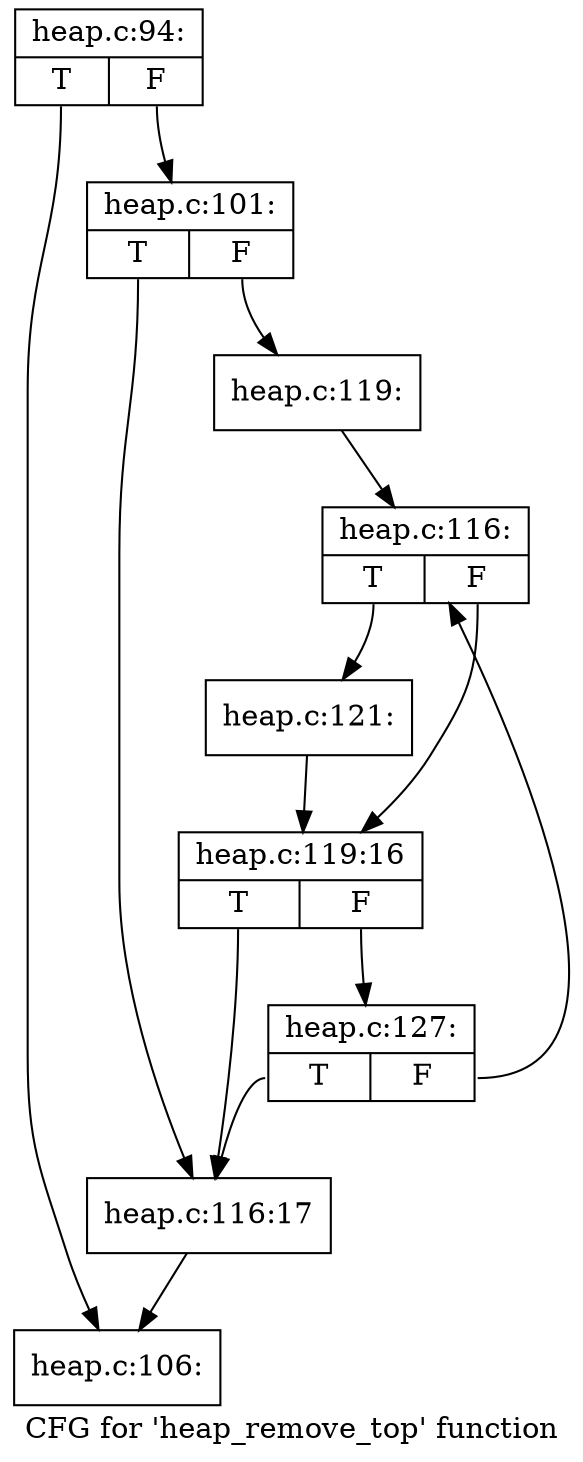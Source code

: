 digraph "CFG for 'heap_remove_top' function" {
	label="CFG for 'heap_remove_top' function";

	Node0xd7e0de0 [shape=record,label="{heap.c:94:|{<s0>T|<s1>F}}"];
	Node0xd7e0de0:s0 -> Node0xd7eea10;
	Node0xd7e0de0:s1 -> Node0xd7e6b60;
	Node0xd7e6b60 [shape=record,label="{heap.c:101:|{<s0>T|<s1>F}}"];
	Node0xd7e6b60:s0 -> Node0xd8976b0;
	Node0xd7e6b60:s1 -> Node0xd7ec200;
	Node0xd7ec200 [shape=record,label="{heap.c:119:}"];
	Node0xd7ec200 -> Node0xd800c80;
	Node0xd800c80 [shape=record,label="{heap.c:116:|{<s0>T|<s1>F}}"];
	Node0xd800c80:s0 -> Node0xd7f3270;
	Node0xd800c80:s1 -> Node0xd7feb60;
	Node0xd7f3270 [shape=record,label="{heap.c:121:}"];
	Node0xd7f3270 -> Node0xd7feb60;
	Node0xd7feb60 [shape=record,label="{heap.c:119:16|{<s0>T|<s1>F}}"];
	Node0xd7feb60:s0 -> Node0xd8976b0;
	Node0xd7feb60:s1 -> Node0xd899fd0;
	Node0xd899fd0 [shape=record,label="{heap.c:127:|{<s0>T|<s1>F}}"];
	Node0xd899fd0:s0 -> Node0xd8976b0;
	Node0xd899fd0:s1 -> Node0xd800c80;
	Node0xd8976b0 [shape=record,label="{heap.c:116:17}"];
	Node0xd8976b0 -> Node0xd7eea10;
	Node0xd7eea10 [shape=record,label="{heap.c:106:}"];
}
